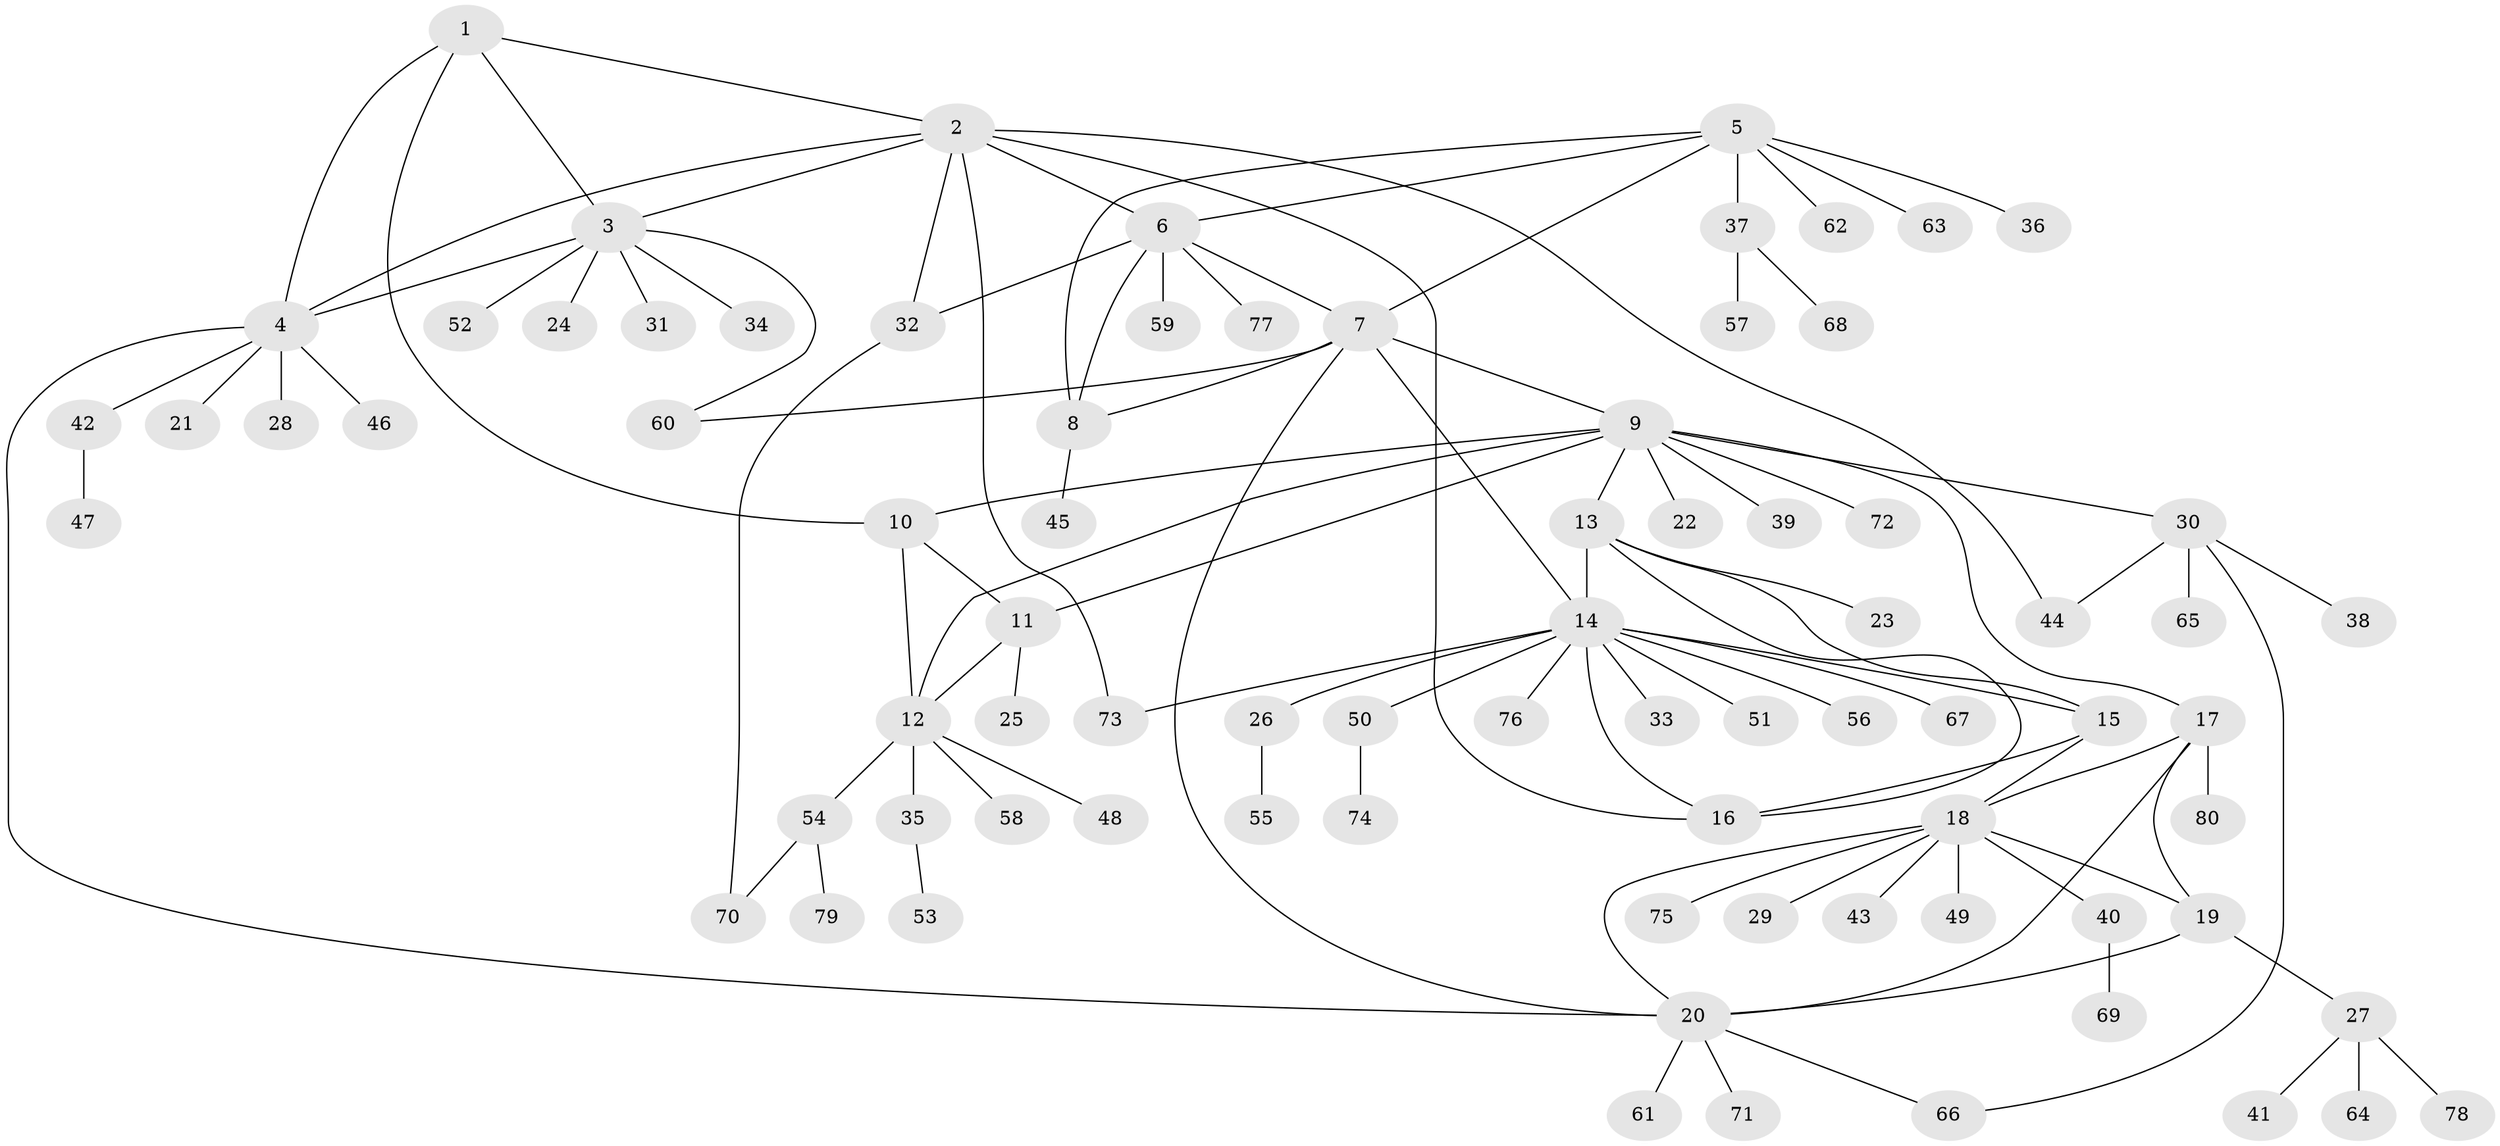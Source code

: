// coarse degree distribution, {8: 0.03508771929824561, 4: 0.07017543859649122, 7: 0.05263157894736842, 9: 0.017543859649122806, 3: 0.10526315789473684, 1: 0.543859649122807, 2: 0.07017543859649122, 6: 0.07017543859649122, 5: 0.017543859649122806, 10: 0.017543859649122806}
// Generated by graph-tools (version 1.1) at 2025/37/03/04/25 23:37:35]
// undirected, 80 vertices, 106 edges
graph export_dot {
  node [color=gray90,style=filled];
  1;
  2;
  3;
  4;
  5;
  6;
  7;
  8;
  9;
  10;
  11;
  12;
  13;
  14;
  15;
  16;
  17;
  18;
  19;
  20;
  21;
  22;
  23;
  24;
  25;
  26;
  27;
  28;
  29;
  30;
  31;
  32;
  33;
  34;
  35;
  36;
  37;
  38;
  39;
  40;
  41;
  42;
  43;
  44;
  45;
  46;
  47;
  48;
  49;
  50;
  51;
  52;
  53;
  54;
  55;
  56;
  57;
  58;
  59;
  60;
  61;
  62;
  63;
  64;
  65;
  66;
  67;
  68;
  69;
  70;
  71;
  72;
  73;
  74;
  75;
  76;
  77;
  78;
  79;
  80;
  1 -- 2;
  1 -- 3;
  1 -- 4;
  1 -- 10;
  2 -- 3;
  2 -- 4;
  2 -- 6;
  2 -- 16;
  2 -- 32;
  2 -- 44;
  2 -- 73;
  3 -- 4;
  3 -- 24;
  3 -- 31;
  3 -- 34;
  3 -- 52;
  3 -- 60;
  4 -- 20;
  4 -- 21;
  4 -- 28;
  4 -- 42;
  4 -- 46;
  5 -- 6;
  5 -- 7;
  5 -- 8;
  5 -- 36;
  5 -- 37;
  5 -- 62;
  5 -- 63;
  6 -- 7;
  6 -- 8;
  6 -- 32;
  6 -- 59;
  6 -- 77;
  7 -- 8;
  7 -- 9;
  7 -- 14;
  7 -- 20;
  7 -- 60;
  8 -- 45;
  9 -- 10;
  9 -- 11;
  9 -- 12;
  9 -- 13;
  9 -- 17;
  9 -- 22;
  9 -- 30;
  9 -- 39;
  9 -- 72;
  10 -- 11;
  10 -- 12;
  11 -- 12;
  11 -- 25;
  12 -- 35;
  12 -- 48;
  12 -- 54;
  12 -- 58;
  13 -- 14;
  13 -- 15;
  13 -- 16;
  13 -- 23;
  14 -- 15;
  14 -- 16;
  14 -- 26;
  14 -- 33;
  14 -- 50;
  14 -- 51;
  14 -- 56;
  14 -- 67;
  14 -- 73;
  14 -- 76;
  15 -- 16;
  15 -- 18;
  17 -- 18;
  17 -- 19;
  17 -- 20;
  17 -- 80;
  18 -- 19;
  18 -- 20;
  18 -- 29;
  18 -- 40;
  18 -- 43;
  18 -- 49;
  18 -- 75;
  19 -- 20;
  19 -- 27;
  20 -- 61;
  20 -- 66;
  20 -- 71;
  26 -- 55;
  27 -- 41;
  27 -- 64;
  27 -- 78;
  30 -- 38;
  30 -- 44;
  30 -- 65;
  30 -- 66;
  32 -- 70;
  35 -- 53;
  37 -- 57;
  37 -- 68;
  40 -- 69;
  42 -- 47;
  50 -- 74;
  54 -- 70;
  54 -- 79;
}

